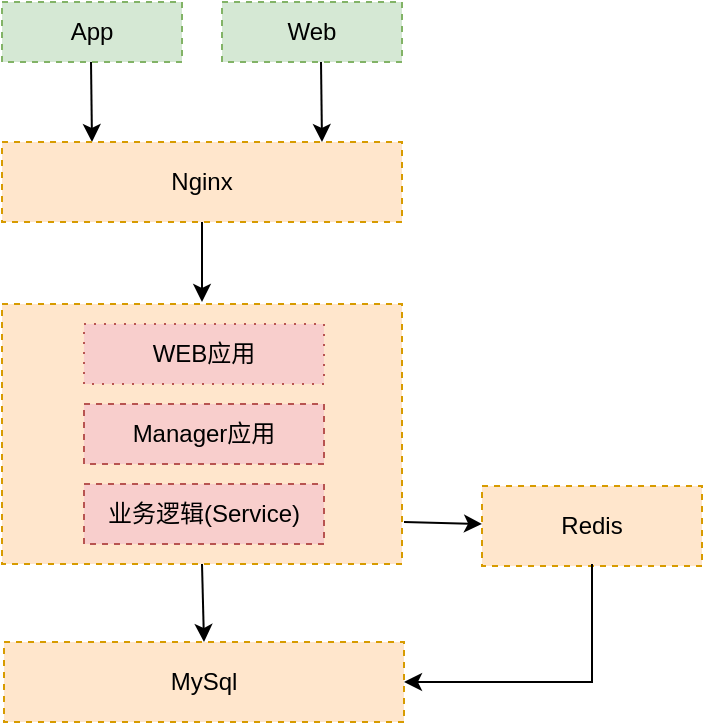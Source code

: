 <mxfile version="20.2.3" type="github" pages="4">
  <diagram id="HXNxVL0AcPgF9Telcvqg" name="单体">
    <mxGraphModel dx="1422" dy="706" grid="1" gridSize="10" guides="1" tooltips="1" connect="1" arrows="1" fold="1" page="1" pageScale="1" pageWidth="850" pageHeight="1100" math="0" shadow="0">
      <root>
        <mxCell id="0" />
        <mxCell id="1" parent="0" />
        <mxCell id="MELr4ZPMH8CRBj1yXyiO-2" value="App" style="rounded=0;whiteSpace=wrap;html=1;fillColor=#d5e8d4;strokeColor=#82b366;dashed=1;" parent="1" vertex="1">
          <mxGeometry x="320" y="163" width="90" height="30" as="geometry" />
        </mxCell>
        <mxCell id="MELr4ZPMH8CRBj1yXyiO-3" value="Web" style="rounded=0;whiteSpace=wrap;html=1;fillColor=#d5e8d4;strokeColor=#82b366;dashed=1;" parent="1" vertex="1">
          <mxGeometry x="430" y="163" width="90" height="30" as="geometry" />
        </mxCell>
        <mxCell id="MELr4ZPMH8CRBj1yXyiO-5" value="" style="rounded=0;whiteSpace=wrap;html=1;fillColor=#ffe6cc;strokeColor=#d79b00;dashed=1;" parent="1" vertex="1">
          <mxGeometry x="320" y="314" width="200" height="130" as="geometry" />
        </mxCell>
        <mxCell id="MELr4ZPMH8CRBj1yXyiO-6" value="WEB应用" style="rounded=0;whiteSpace=wrap;html=1;fillColor=#f8cecc;strokeColor=#b85450;dashed=1;dashPattern=1 4;" parent="1" vertex="1">
          <mxGeometry x="361" y="324" width="120" height="30" as="geometry" />
        </mxCell>
        <mxCell id="MELr4ZPMH8CRBj1yXyiO-7" value="Manager应用" style="rounded=0;whiteSpace=wrap;html=1;fillColor=#f8cecc;strokeColor=#b85450;dashed=1;" parent="1" vertex="1">
          <mxGeometry x="361" y="364" width="120" height="30" as="geometry" />
        </mxCell>
        <mxCell id="MELr4ZPMH8CRBj1yXyiO-8" value="业务逻辑(Service)" style="rounded=0;whiteSpace=wrap;html=1;fillColor=#f8cecc;strokeColor=#b85450;dashed=1;" parent="1" vertex="1">
          <mxGeometry x="361" y="404" width="120" height="30" as="geometry" />
        </mxCell>
        <mxCell id="MELr4ZPMH8CRBj1yXyiO-9" value="" style="endArrow=classic;html=1;rounded=0;" parent="1" edge="1">
          <mxGeometry width="50" height="50" relative="1" as="geometry">
            <mxPoint x="364.5" y="193" as="sourcePoint" />
            <mxPoint x="365" y="233" as="targetPoint" />
          </mxGeometry>
        </mxCell>
        <mxCell id="MELr4ZPMH8CRBj1yXyiO-10" value="" style="endArrow=classic;html=1;rounded=0;" parent="1" edge="1">
          <mxGeometry width="50" height="50" relative="1" as="geometry">
            <mxPoint x="479.5" y="193" as="sourcePoint" />
            <mxPoint x="480" y="233" as="targetPoint" />
          </mxGeometry>
        </mxCell>
        <mxCell id="MELr4ZPMH8CRBj1yXyiO-11" value="Nginx" style="rounded=0;whiteSpace=wrap;html=1;fillColor=#ffe6cc;strokeColor=#d79b00;dashed=1;" parent="1" vertex="1">
          <mxGeometry x="320" y="233" width="200" height="40" as="geometry" />
        </mxCell>
        <mxCell id="MELr4ZPMH8CRBj1yXyiO-12" value="" style="endArrow=classic;html=1;rounded=0;" parent="1" edge="1">
          <mxGeometry width="50" height="50" relative="1" as="geometry">
            <mxPoint x="420" y="273" as="sourcePoint" />
            <mxPoint x="420" y="313" as="targetPoint" />
          </mxGeometry>
        </mxCell>
        <mxCell id="MELr4ZPMH8CRBj1yXyiO-13" value="Redis" style="rounded=0;whiteSpace=wrap;html=1;fillColor=#ffe6cc;strokeColor=#d79b00;dashed=1;" parent="1" vertex="1">
          <mxGeometry x="560" y="405" width="110" height="40" as="geometry" />
        </mxCell>
        <mxCell id="MELr4ZPMH8CRBj1yXyiO-14" value="MySql" style="rounded=0;whiteSpace=wrap;html=1;fillColor=#ffe6cc;strokeColor=#d79b00;dashed=1;" parent="1" vertex="1">
          <mxGeometry x="321" y="483" width="200" height="40" as="geometry" />
        </mxCell>
        <mxCell id="MELr4ZPMH8CRBj1yXyiO-15" value="" style="endArrow=classic;html=1;rounded=0;entryX=0;entryY=0.5;entryDx=0;entryDy=0;" parent="1" edge="1">
          <mxGeometry width="50" height="50" relative="1" as="geometry">
            <mxPoint x="521" y="423" as="sourcePoint" />
            <mxPoint x="560" y="424" as="targetPoint" />
          </mxGeometry>
        </mxCell>
        <mxCell id="MELr4ZPMH8CRBj1yXyiO-16" value="" style="endArrow=classic;html=1;rounded=0;entryX=0.5;entryY=0;entryDx=0;entryDy=0;" parent="1" target="MELr4ZPMH8CRBj1yXyiO-14" edge="1">
          <mxGeometry width="50" height="50" relative="1" as="geometry">
            <mxPoint x="420" y="444" as="sourcePoint" />
            <mxPoint x="470" y="394" as="targetPoint" />
          </mxGeometry>
        </mxCell>
        <mxCell id="MELr4ZPMH8CRBj1yXyiO-17" value="" style="endArrow=classic;html=1;rounded=0;exitX=0.5;exitY=1;exitDx=0;exitDy=0;entryX=1;entryY=0.5;entryDx=0;entryDy=0;" parent="1" target="MELr4ZPMH8CRBj1yXyiO-14" edge="1">
          <mxGeometry width="50" height="50" relative="1" as="geometry">
            <mxPoint x="615" y="444" as="sourcePoint" />
            <mxPoint x="690" y="473" as="targetPoint" />
            <Array as="points">
              <mxPoint x="615" y="503" />
            </Array>
          </mxGeometry>
        </mxCell>
      </root>
    </mxGraphModel>
  </diagram>
  <diagram id="jiLbfOS8dKGr1F0JadfK" name="分布式">
    <mxGraphModel dx="1422" dy="706" grid="1" gridSize="10" guides="1" tooltips="1" connect="1" arrows="1" fold="1" page="1" pageScale="1" pageWidth="850" pageHeight="1100" math="0" shadow="0">
      <root>
        <mxCell id="0" />
        <mxCell id="1" parent="0" />
        <mxCell id="Rifq70johGX3qpaXoGG2-1" value="App" style="rounded=0;whiteSpace=wrap;html=1;fillColor=#ffe6cc;strokeColor=#d79b00;" parent="1" vertex="1">
          <mxGeometry x="320" y="41" width="90" height="30" as="geometry" />
        </mxCell>
        <mxCell id="Rifq70johGX3qpaXoGG2-2" value="Web" style="rounded=0;whiteSpace=wrap;html=1;fillColor=#ffe6cc;strokeColor=#d79b00;" parent="1" vertex="1">
          <mxGeometry x="430" y="41" width="90" height="30" as="geometry" />
        </mxCell>
        <mxCell id="Rifq70johGX3qpaXoGG2-3" value="" style="rounded=0;whiteSpace=wrap;html=1;fillColor=#ffe6cc;strokeColor=#d79b00;" parent="1" vertex="1">
          <mxGeometry x="180" y="194" width="140" height="48" as="geometry" />
        </mxCell>
        <mxCell id="Rifq70johGX3qpaXoGG2-4" value="WEB应用" style="rounded=0;whiteSpace=wrap;html=1;fillColor=#f8cecc;strokeColor=#b85450;" parent="1" vertex="1">
          <mxGeometry x="191" y="204" width="120" height="30" as="geometry" />
        </mxCell>
        <mxCell id="Rifq70johGX3qpaXoGG2-7" value="" style="endArrow=classic;html=1;rounded=0;" parent="1" edge="1">
          <mxGeometry width="50" height="50" relative="1" as="geometry">
            <mxPoint x="364.5" y="71" as="sourcePoint" />
            <mxPoint x="365" y="111" as="targetPoint" />
          </mxGeometry>
        </mxCell>
        <mxCell id="Rifq70johGX3qpaXoGG2-8" value="" style="endArrow=classic;html=1;rounded=0;" parent="1" edge="1">
          <mxGeometry width="50" height="50" relative="1" as="geometry">
            <mxPoint x="479.5" y="71" as="sourcePoint" />
            <mxPoint x="480" y="111" as="targetPoint" />
          </mxGeometry>
        </mxCell>
        <mxCell id="Rifq70johGX3qpaXoGG2-9" value="Nginx" style="rounded=0;whiteSpace=wrap;html=1;fillColor=#ffe6cc;strokeColor=#d79b00;" parent="1" vertex="1">
          <mxGeometry x="320" y="111" width="200" height="40" as="geometry" />
        </mxCell>
        <mxCell id="Rifq70johGX3qpaXoGG2-10" value="" style="endArrow=classic;html=1;rounded=0;" parent="1" edge="1">
          <mxGeometry width="50" height="50" relative="1" as="geometry">
            <mxPoint x="420" y="151" as="sourcePoint" />
            <mxPoint x="420" y="191" as="targetPoint" />
          </mxGeometry>
        </mxCell>
        <mxCell id="Rifq70johGX3qpaXoGG2-11" value="Redis集群" style="rounded=0;whiteSpace=wrap;html=1;fillColor=#ffe6cc;strokeColor=#d79b00;" parent="1" vertex="1">
          <mxGeometry x="440" y="470" width="120" height="40" as="geometry" />
        </mxCell>
        <mxCell id="Rifq70johGX3qpaXoGG2-12" value="MySql" style="rounded=0;whiteSpace=wrap;html=1;fillColor=#ffe6cc;strokeColor=#d79b00;" parent="1" vertex="1">
          <mxGeometry x="279" y="470" width="120" height="40" as="geometry" />
        </mxCell>
        <mxCell id="-hxu7TFralae2CIZdk3j-3" value="" style="rounded=0;whiteSpace=wrap;html=1;fillColor=#ffe6cc;strokeColor=#d79b00;" parent="1" vertex="1">
          <mxGeometry x="350" y="193" width="140" height="48" as="geometry" />
        </mxCell>
        <mxCell id="-hxu7TFralae2CIZdk3j-4" value="WEB应用" style="rounded=0;whiteSpace=wrap;html=1;fillColor=#f8cecc;strokeColor=#b85450;" parent="1" vertex="1">
          <mxGeometry x="361" y="203" width="120" height="30" as="geometry" />
        </mxCell>
        <mxCell id="-hxu7TFralae2CIZdk3j-5" value="" style="rounded=0;whiteSpace=wrap;html=1;fillColor=#ffe6cc;strokeColor=#d79b00;" parent="1" vertex="1">
          <mxGeometry x="520" y="194" width="140" height="48" as="geometry" />
        </mxCell>
        <mxCell id="-hxu7TFralae2CIZdk3j-6" value="Manager应用" style="rounded=0;whiteSpace=wrap;html=1;fillColor=#f8cecc;strokeColor=#b85450;" parent="1" vertex="1">
          <mxGeometry x="531" y="204" width="120" height="30" as="geometry" />
        </mxCell>
        <mxCell id="-hxu7TFralae2CIZdk3j-7" value="" style="rounded=0;whiteSpace=wrap;html=1;fillColor=#ffe6cc;strokeColor=#d79b00;" parent="1" vertex="1">
          <mxGeometry x="259" y="366" width="140" height="48" as="geometry" />
        </mxCell>
        <mxCell id="-hxu7TFralae2CIZdk3j-8" value="业务逻辑(Service)" style="rounded=0;whiteSpace=wrap;html=1;fillColor=#f8cecc;strokeColor=#b85450;" parent="1" vertex="1">
          <mxGeometry x="270" y="376" width="120" height="30" as="geometry" />
        </mxCell>
        <mxCell id="-hxu7TFralae2CIZdk3j-9" value="" style="rounded=0;whiteSpace=wrap;html=1;fillColor=#ffe6cc;strokeColor=#d79b00;" parent="1" vertex="1">
          <mxGeometry x="439" y="366" width="140" height="48" as="geometry" />
        </mxCell>
        <mxCell id="-hxu7TFralae2CIZdk3j-10" value="业务逻辑(Service)" style="rounded=0;whiteSpace=wrap;html=1;fillColor=#f8cecc;strokeColor=#b85450;" parent="1" vertex="1">
          <mxGeometry x="450" y="376" width="120" height="30" as="geometry" />
        </mxCell>
        <mxCell id="-hxu7TFralae2CIZdk3j-11" style="edgeStyle=orthogonalEdgeStyle;rounded=0;orthogonalLoop=1;jettySize=auto;html=1;exitX=0.5;exitY=1;exitDx=0;exitDy=0;" parent="1" source="-hxu7TFralae2CIZdk3j-8" target="-hxu7TFralae2CIZdk3j-8" edge="1">
          <mxGeometry relative="1" as="geometry" />
        </mxCell>
        <mxCell id="-hxu7TFralae2CIZdk3j-13" value="ZooKeep（注册中心）" style="rounded=0;whiteSpace=wrap;html=1;fillColor=#ffe6cc;strokeColor=#d79b00;" parent="1" vertex="1">
          <mxGeometry x="351" y="280" width="140" height="48" as="geometry" />
        </mxCell>
      </root>
    </mxGraphModel>
  </diagram>
  <diagram id="ppIuFhHNn1fTlmeX39jI" name="Redis">
    <mxGraphModel dx="1422" dy="706" grid="1" gridSize="10" guides="1" tooltips="1" connect="1" arrows="1" fold="1" page="1" pageScale="1" pageWidth="850" pageHeight="1100" math="0" shadow="0">
      <root>
        <mxCell id="0" />
        <mxCell id="1" parent="0" />
      </root>
    </mxGraphModel>
  </diagram>
  <diagram id="AnBHi8IfCrya2e_Lx__H" name="zookeeper">
    <mxGraphModel dx="1422" dy="706" grid="1" gridSize="10" guides="1" tooltips="1" connect="1" arrows="1" fold="1" page="1" pageScale="1" pageWidth="850" pageHeight="1100" math="0" shadow="0">
      <root>
        <mxCell id="0" />
        <mxCell id="1" parent="0" />
        <mxCell id="ALpgMRR_nLy5TvyWHYMv-1" value="" style="rounded=0;whiteSpace=wrap;html=1;dashed=1;fillColor=#fff2cc;strokeColor=#d6b656;" parent="1" vertex="1">
          <mxGeometry x="190" y="40" width="380" height="280" as="geometry" />
        </mxCell>
        <mxCell id="ALpgMRR_nLy5TvyWHYMv-2" value="ZooKeeper" style="rounded=0;whiteSpace=wrap;html=1;dashed=1;fillColor=#d5e8d4;strokeColor=#82b366;" parent="1" vertex="1">
          <mxGeometry x="320" y="80" width="120" height="40" as="geometry" />
        </mxCell>
        <mxCell id="ALpgMRR_nLy5TvyWHYMv-3" value="Service" style="rounded=0;whiteSpace=wrap;html=1;dashed=1;fillColor=#d5e8d4;strokeColor=#82b366;" parent="1" vertex="1">
          <mxGeometry x="204" y="200" width="120" height="40" as="geometry" />
        </mxCell>
        <mxCell id="ALpgMRR_nLy5TvyWHYMv-4" value="web、manager" style="rounded=0;whiteSpace=wrap;html=1;dashed=1;fillColor=#d5e8d4;strokeColor=#82b366;" parent="1" vertex="1">
          <mxGeometry x="440" y="200" width="120" height="40" as="geometry" />
        </mxCell>
        <mxCell id="ALpgMRR_nLy5TvyWHYMv-8" value="" style="endArrow=classic;html=1;rounded=0;entryX=0.474;entryY=0.286;entryDx=0;entryDy=0;entryPerimeter=0;" parent="1" target="ALpgMRR_nLy5TvyWHYMv-1" edge="1">
          <mxGeometry width="50" height="50" relative="1" as="geometry">
            <mxPoint x="290" y="200" as="sourcePoint" />
            <mxPoint x="340" y="150" as="targetPoint" />
          </mxGeometry>
        </mxCell>
        <mxCell id="ALpgMRR_nLy5TvyWHYMv-9" value="注册服务" style="text;html=1;strokeColor=none;fillColor=none;align=center;verticalAlign=middle;whiteSpace=wrap;rounded=0;dashed=1;" parent="1" vertex="1">
          <mxGeometry x="280" y="140" width="60" height="30" as="geometry" />
        </mxCell>
        <mxCell id="ALpgMRR_nLy5TvyWHYMv-14" value="" style="endArrow=classic;html=1;rounded=0;" parent="1" target="ALpgMRR_nLy5TvyWHYMv-2" edge="1">
          <mxGeometry width="50" height="50" relative="1" as="geometry">
            <mxPoint x="500" y="200" as="sourcePoint" />
            <mxPoint x="550" y="150" as="targetPoint" />
          </mxGeometry>
        </mxCell>
        <mxCell id="ALpgMRR_nLy5TvyWHYMv-15" value="获取服务" style="text;html=1;strokeColor=none;fillColor=none;align=center;verticalAlign=middle;whiteSpace=wrap;rounded=0;dashed=1;" parent="1" vertex="1">
          <mxGeometry x="450" y="140" width="60" height="30" as="geometry" />
        </mxCell>
        <mxCell id="ALpgMRR_nLy5TvyWHYMv-17" value="" style="endArrow=classic;html=1;rounded=0;entryX=0.368;entryY=0.643;entryDx=0;entryDy=0;entryPerimeter=0;" parent="1" target="ALpgMRR_nLy5TvyWHYMv-1" edge="1">
          <mxGeometry width="50" height="50" relative="1" as="geometry">
            <mxPoint x="440" y="220" as="sourcePoint" />
            <mxPoint x="490" y="170" as="targetPoint" />
          </mxGeometry>
        </mxCell>
        <mxCell id="ALpgMRR_nLy5TvyWHYMv-18" value="通过Dubbo协议调用" style="text;html=1;strokeColor=none;fillColor=none;align=center;verticalAlign=middle;whiteSpace=wrap;rounded=0;dashed=1;" parent="1" vertex="1">
          <mxGeometry x="350" y="220" width="60" height="30" as="geometry" />
        </mxCell>
      </root>
    </mxGraphModel>
  </diagram>
</mxfile>
